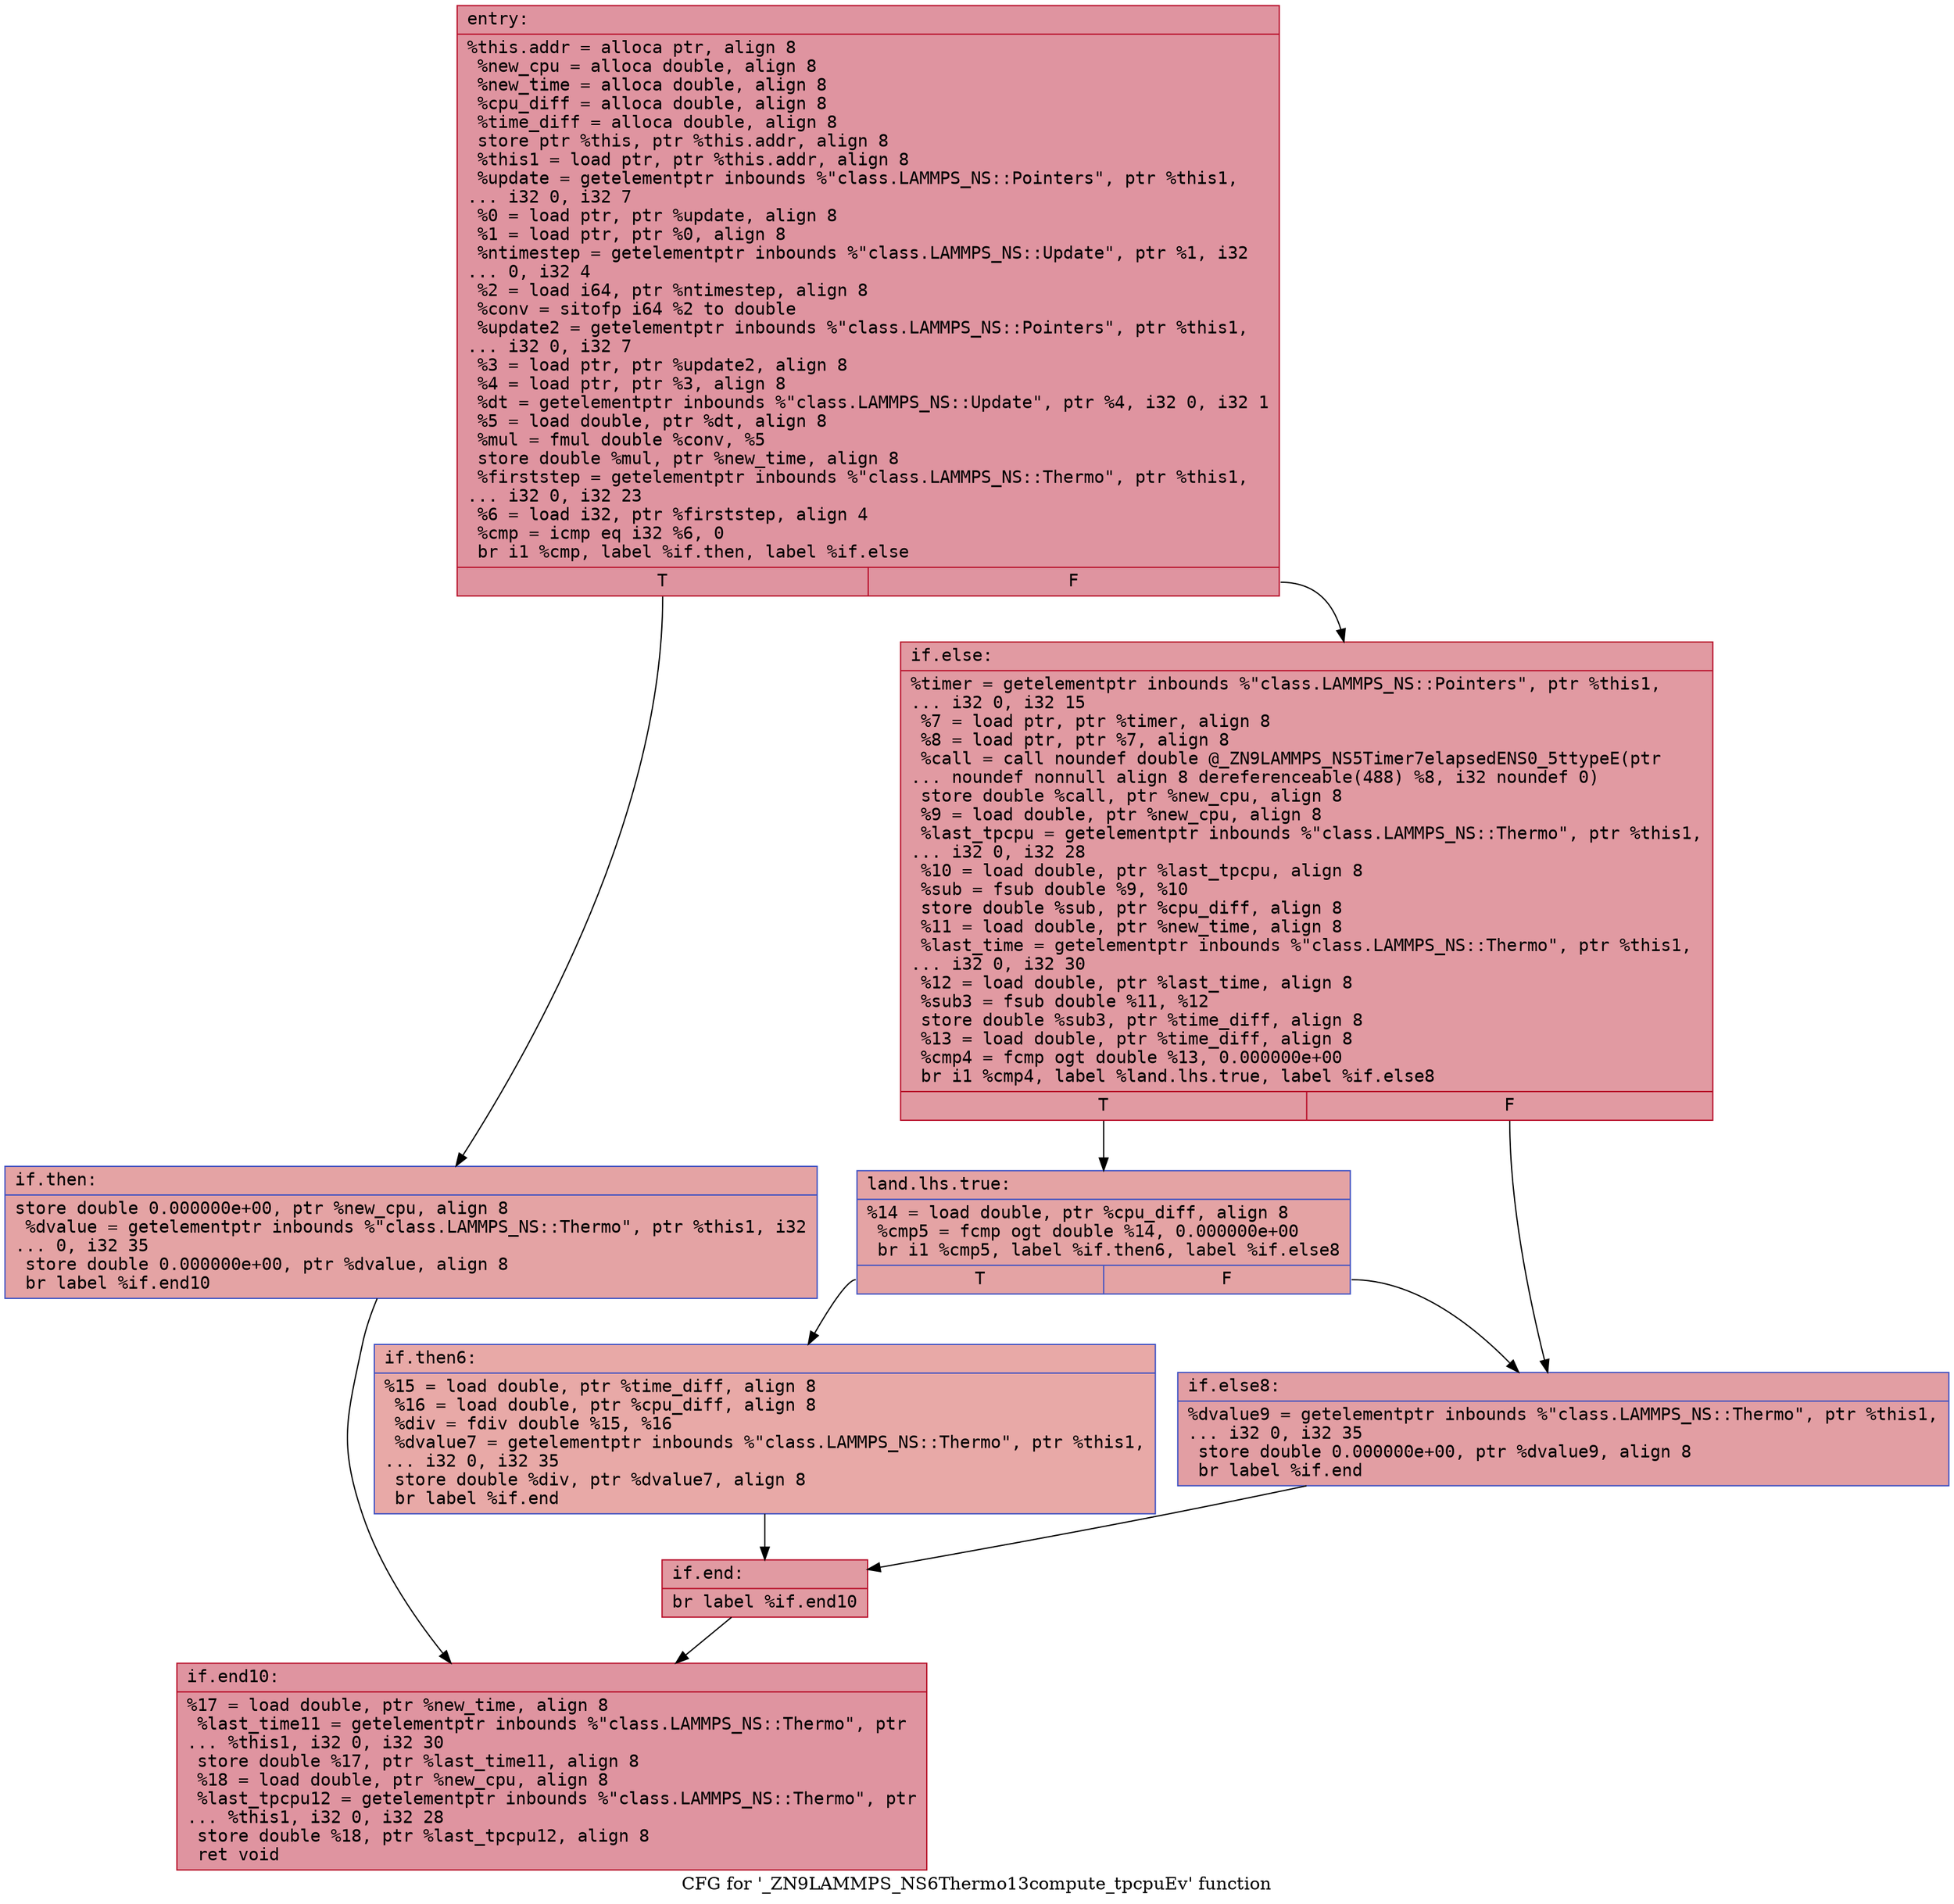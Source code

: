 digraph "CFG for '_ZN9LAMMPS_NS6Thermo13compute_tpcpuEv' function" {
	label="CFG for '_ZN9LAMMPS_NS6Thermo13compute_tpcpuEv' function";

	Node0x55bd404b8f40 [shape=record,color="#b70d28ff", style=filled, fillcolor="#b70d2870" fontname="Courier",label="{entry:\l|  %this.addr = alloca ptr, align 8\l  %new_cpu = alloca double, align 8\l  %new_time = alloca double, align 8\l  %cpu_diff = alloca double, align 8\l  %time_diff = alloca double, align 8\l  store ptr %this, ptr %this.addr, align 8\l  %this1 = load ptr, ptr %this.addr, align 8\l  %update = getelementptr inbounds %\"class.LAMMPS_NS::Pointers\", ptr %this1,\l... i32 0, i32 7\l  %0 = load ptr, ptr %update, align 8\l  %1 = load ptr, ptr %0, align 8\l  %ntimestep = getelementptr inbounds %\"class.LAMMPS_NS::Update\", ptr %1, i32\l... 0, i32 4\l  %2 = load i64, ptr %ntimestep, align 8\l  %conv = sitofp i64 %2 to double\l  %update2 = getelementptr inbounds %\"class.LAMMPS_NS::Pointers\", ptr %this1,\l... i32 0, i32 7\l  %3 = load ptr, ptr %update2, align 8\l  %4 = load ptr, ptr %3, align 8\l  %dt = getelementptr inbounds %\"class.LAMMPS_NS::Update\", ptr %4, i32 0, i32 1\l  %5 = load double, ptr %dt, align 8\l  %mul = fmul double %conv, %5\l  store double %mul, ptr %new_time, align 8\l  %firststep = getelementptr inbounds %\"class.LAMMPS_NS::Thermo\", ptr %this1,\l... i32 0, i32 23\l  %6 = load i32, ptr %firststep, align 4\l  %cmp = icmp eq i32 %6, 0\l  br i1 %cmp, label %if.then, label %if.else\l|{<s0>T|<s1>F}}"];
	Node0x55bd404b8f40:s0 -> Node0x55bd404b9f90[tooltip="entry -> if.then\nProbability 37.50%" ];
	Node0x55bd404b8f40:s1 -> Node0x55bd404ba000[tooltip="entry -> if.else\nProbability 62.50%" ];
	Node0x55bd404b9f90 [shape=record,color="#3d50c3ff", style=filled, fillcolor="#c32e3170" fontname="Courier",label="{if.then:\l|  store double 0.000000e+00, ptr %new_cpu, align 8\l  %dvalue = getelementptr inbounds %\"class.LAMMPS_NS::Thermo\", ptr %this1, i32\l... 0, i32 35\l  store double 0.000000e+00, ptr %dvalue, align 8\l  br label %if.end10\l}"];
	Node0x55bd404b9f90 -> Node0x55bd404ba340[tooltip="if.then -> if.end10\nProbability 100.00%" ];
	Node0x55bd404ba000 [shape=record,color="#b70d28ff", style=filled, fillcolor="#bb1b2c70" fontname="Courier",label="{if.else:\l|  %timer = getelementptr inbounds %\"class.LAMMPS_NS::Pointers\", ptr %this1,\l... i32 0, i32 15\l  %7 = load ptr, ptr %timer, align 8\l  %8 = load ptr, ptr %7, align 8\l  %call = call noundef double @_ZN9LAMMPS_NS5Timer7elapsedENS0_5ttypeE(ptr\l... noundef nonnull align 8 dereferenceable(488) %8, i32 noundef 0)\l  store double %call, ptr %new_cpu, align 8\l  %9 = load double, ptr %new_cpu, align 8\l  %last_tpcpu = getelementptr inbounds %\"class.LAMMPS_NS::Thermo\", ptr %this1,\l... i32 0, i32 28\l  %10 = load double, ptr %last_tpcpu, align 8\l  %sub = fsub double %9, %10\l  store double %sub, ptr %cpu_diff, align 8\l  %11 = load double, ptr %new_time, align 8\l  %last_time = getelementptr inbounds %\"class.LAMMPS_NS::Thermo\", ptr %this1,\l... i32 0, i32 30\l  %12 = load double, ptr %last_time, align 8\l  %sub3 = fsub double %11, %12\l  store double %sub3, ptr %time_diff, align 8\l  %13 = load double, ptr %time_diff, align 8\l  %cmp4 = fcmp ogt double %13, 0.000000e+00\l  br i1 %cmp4, label %land.lhs.true, label %if.else8\l|{<s0>T|<s1>F}}"];
	Node0x55bd404ba000:s0 -> Node0x55bd404b9b50[tooltip="if.else -> land.lhs.true\nProbability 50.00%" ];
	Node0x55bd404ba000:s1 -> Node0x55bd404bb200[tooltip="if.else -> if.else8\nProbability 50.00%" ];
	Node0x55bd404b9b50 [shape=record,color="#3d50c3ff", style=filled, fillcolor="#c32e3170" fontname="Courier",label="{land.lhs.true:\l|  %14 = load double, ptr %cpu_diff, align 8\l  %cmp5 = fcmp ogt double %14, 0.000000e+00\l  br i1 %cmp5, label %if.then6, label %if.else8\l|{<s0>T|<s1>F}}"];
	Node0x55bd404b9b50:s0 -> Node0x55bd404bb460[tooltip="land.lhs.true -> if.then6\nProbability 50.00%" ];
	Node0x55bd404b9b50:s1 -> Node0x55bd404bb200[tooltip="land.lhs.true -> if.else8\nProbability 50.00%" ];
	Node0x55bd404bb460 [shape=record,color="#3d50c3ff", style=filled, fillcolor="#ca3b3770" fontname="Courier",label="{if.then6:\l|  %15 = load double, ptr %time_diff, align 8\l  %16 = load double, ptr %cpu_diff, align 8\l  %div = fdiv double %15, %16\l  %dvalue7 = getelementptr inbounds %\"class.LAMMPS_NS::Thermo\", ptr %this1,\l... i32 0, i32 35\l  store double %div, ptr %dvalue7, align 8\l  br label %if.end\l}"];
	Node0x55bd404bb460 -> Node0x55bd404bb8c0[tooltip="if.then6 -> if.end\nProbability 100.00%" ];
	Node0x55bd404bb200 [shape=record,color="#3d50c3ff", style=filled, fillcolor="#be242e70" fontname="Courier",label="{if.else8:\l|  %dvalue9 = getelementptr inbounds %\"class.LAMMPS_NS::Thermo\", ptr %this1,\l... i32 0, i32 35\l  store double 0.000000e+00, ptr %dvalue9, align 8\l  br label %if.end\l}"];
	Node0x55bd404bb200 -> Node0x55bd404bb8c0[tooltip="if.else8 -> if.end\nProbability 100.00%" ];
	Node0x55bd404bb8c0 [shape=record,color="#b70d28ff", style=filled, fillcolor="#bb1b2c70" fontname="Courier",label="{if.end:\l|  br label %if.end10\l}"];
	Node0x55bd404bb8c0 -> Node0x55bd404ba340[tooltip="if.end -> if.end10\nProbability 100.00%" ];
	Node0x55bd404ba340 [shape=record,color="#b70d28ff", style=filled, fillcolor="#b70d2870" fontname="Courier",label="{if.end10:\l|  %17 = load double, ptr %new_time, align 8\l  %last_time11 = getelementptr inbounds %\"class.LAMMPS_NS::Thermo\", ptr\l... %this1, i32 0, i32 30\l  store double %17, ptr %last_time11, align 8\l  %18 = load double, ptr %new_cpu, align 8\l  %last_tpcpu12 = getelementptr inbounds %\"class.LAMMPS_NS::Thermo\", ptr\l... %this1, i32 0, i32 28\l  store double %18, ptr %last_tpcpu12, align 8\l  ret void\l}"];
}
